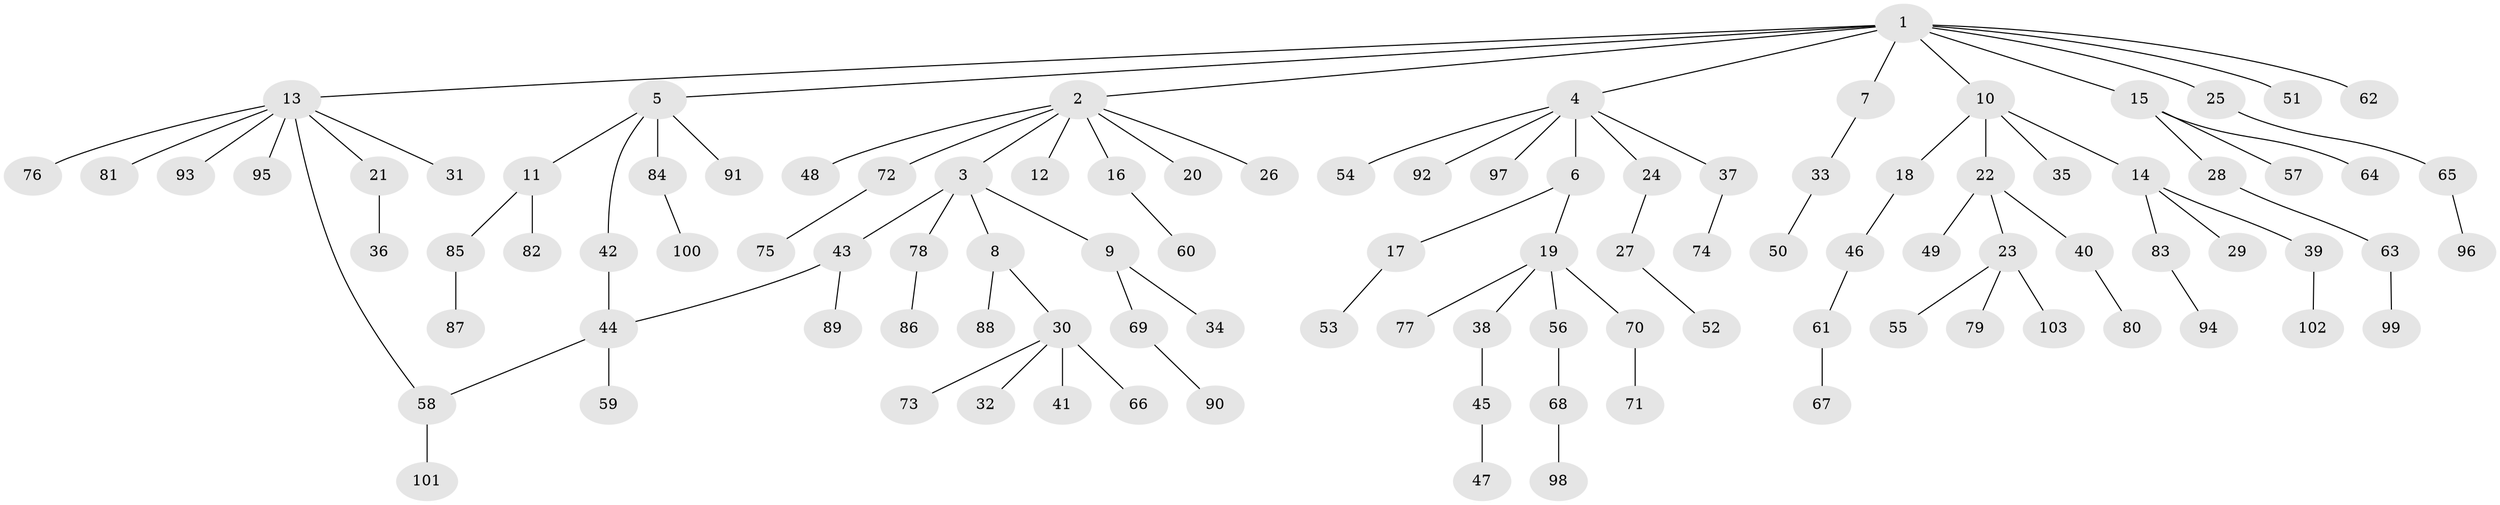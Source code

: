 // coarse degree distribution, {9: 0.013157894736842105, 11: 0.013157894736842105, 6: 0.039473684210526314, 2: 0.2236842105263158, 3: 0.06578947368421052, 7: 0.02631578947368421, 1: 0.5921052631578947, 4: 0.02631578947368421}
// Generated by graph-tools (version 1.1) at 2025/23/03/03/25 07:23:32]
// undirected, 103 vertices, 104 edges
graph export_dot {
graph [start="1"]
  node [color=gray90,style=filled];
  1;
  2;
  3;
  4;
  5;
  6;
  7;
  8;
  9;
  10;
  11;
  12;
  13;
  14;
  15;
  16;
  17;
  18;
  19;
  20;
  21;
  22;
  23;
  24;
  25;
  26;
  27;
  28;
  29;
  30;
  31;
  32;
  33;
  34;
  35;
  36;
  37;
  38;
  39;
  40;
  41;
  42;
  43;
  44;
  45;
  46;
  47;
  48;
  49;
  50;
  51;
  52;
  53;
  54;
  55;
  56;
  57;
  58;
  59;
  60;
  61;
  62;
  63;
  64;
  65;
  66;
  67;
  68;
  69;
  70;
  71;
  72;
  73;
  74;
  75;
  76;
  77;
  78;
  79;
  80;
  81;
  82;
  83;
  84;
  85;
  86;
  87;
  88;
  89;
  90;
  91;
  92;
  93;
  94;
  95;
  96;
  97;
  98;
  99;
  100;
  101;
  102;
  103;
  1 -- 2;
  1 -- 4;
  1 -- 5;
  1 -- 7;
  1 -- 10;
  1 -- 13;
  1 -- 15;
  1 -- 25;
  1 -- 51;
  1 -- 62;
  2 -- 3;
  2 -- 12;
  2 -- 16;
  2 -- 20;
  2 -- 26;
  2 -- 48;
  2 -- 72;
  3 -- 8;
  3 -- 9;
  3 -- 43;
  3 -- 78;
  4 -- 6;
  4 -- 24;
  4 -- 37;
  4 -- 54;
  4 -- 92;
  4 -- 97;
  5 -- 11;
  5 -- 42;
  5 -- 84;
  5 -- 91;
  6 -- 17;
  6 -- 19;
  7 -- 33;
  8 -- 30;
  8 -- 88;
  9 -- 34;
  9 -- 69;
  10 -- 14;
  10 -- 18;
  10 -- 22;
  10 -- 35;
  11 -- 82;
  11 -- 85;
  13 -- 21;
  13 -- 31;
  13 -- 76;
  13 -- 81;
  13 -- 93;
  13 -- 95;
  13 -- 58;
  14 -- 29;
  14 -- 39;
  14 -- 83;
  15 -- 28;
  15 -- 57;
  15 -- 64;
  16 -- 60;
  17 -- 53;
  18 -- 46;
  19 -- 38;
  19 -- 56;
  19 -- 70;
  19 -- 77;
  21 -- 36;
  22 -- 23;
  22 -- 40;
  22 -- 49;
  23 -- 55;
  23 -- 79;
  23 -- 103;
  24 -- 27;
  25 -- 65;
  27 -- 52;
  28 -- 63;
  30 -- 32;
  30 -- 41;
  30 -- 66;
  30 -- 73;
  33 -- 50;
  37 -- 74;
  38 -- 45;
  39 -- 102;
  40 -- 80;
  42 -- 44;
  43 -- 44;
  43 -- 89;
  44 -- 58;
  44 -- 59;
  45 -- 47;
  46 -- 61;
  56 -- 68;
  58 -- 101;
  61 -- 67;
  63 -- 99;
  65 -- 96;
  68 -- 98;
  69 -- 90;
  70 -- 71;
  72 -- 75;
  78 -- 86;
  83 -- 94;
  84 -- 100;
  85 -- 87;
}
